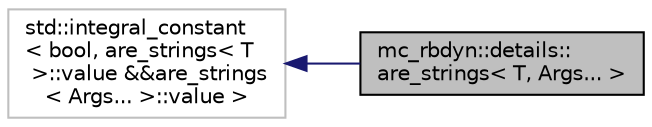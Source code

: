digraph "mc_rbdyn::details::are_strings&lt; T, Args... &gt;"
{
 // INTERACTIVE_SVG=YES
 // LATEX_PDF_SIZE
  edge [fontname="Helvetica",fontsize="10",labelfontname="Helvetica",labelfontsize="10"];
  node [fontname="Helvetica",fontsize="10",shape=record];
  rankdir="LR";
  Node1 [label="mc_rbdyn::details::\lare_strings\< T, Args... \>",height=0.2,width=0.4,color="black", fillcolor="grey75", style="filled", fontcolor="black",tooltip=" "];
  Node2 -> Node1 [dir="back",color="midnightblue",fontsize="10",style="solid",fontname="Helvetica"];
  Node2 [label="std::integral_constant\l\< bool, are_strings\< T\l \>::value &&are_strings\l\< Args... \>::value \>",height=0.2,width=0.4,color="grey75", fillcolor="white", style="filled",tooltip=" "];
}

